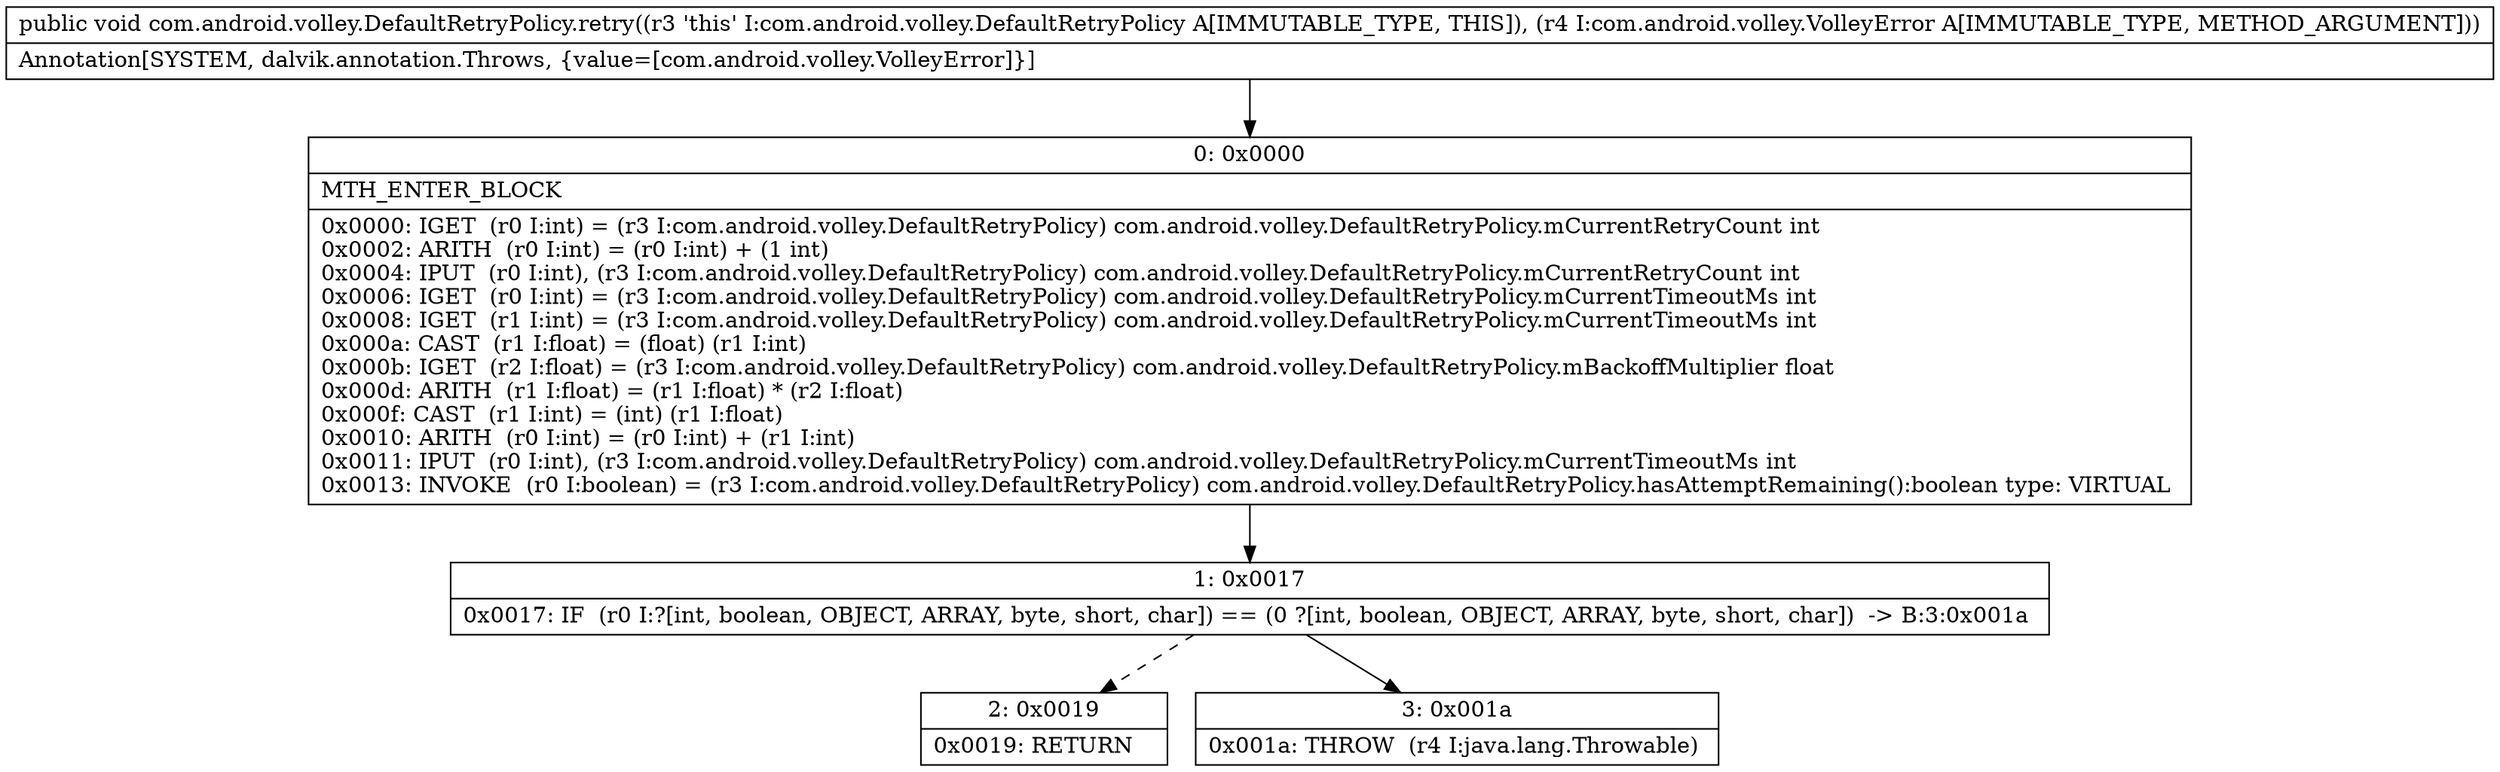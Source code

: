 digraph "CFG forcom.android.volley.DefaultRetryPolicy.retry(Lcom\/android\/volley\/VolleyError;)V" {
Node_0 [shape=record,label="{0\:\ 0x0000|MTH_ENTER_BLOCK\l|0x0000: IGET  (r0 I:int) = (r3 I:com.android.volley.DefaultRetryPolicy) com.android.volley.DefaultRetryPolicy.mCurrentRetryCount int \l0x0002: ARITH  (r0 I:int) = (r0 I:int) + (1 int) \l0x0004: IPUT  (r0 I:int), (r3 I:com.android.volley.DefaultRetryPolicy) com.android.volley.DefaultRetryPolicy.mCurrentRetryCount int \l0x0006: IGET  (r0 I:int) = (r3 I:com.android.volley.DefaultRetryPolicy) com.android.volley.DefaultRetryPolicy.mCurrentTimeoutMs int \l0x0008: IGET  (r1 I:int) = (r3 I:com.android.volley.DefaultRetryPolicy) com.android.volley.DefaultRetryPolicy.mCurrentTimeoutMs int \l0x000a: CAST  (r1 I:float) = (float) (r1 I:int) \l0x000b: IGET  (r2 I:float) = (r3 I:com.android.volley.DefaultRetryPolicy) com.android.volley.DefaultRetryPolicy.mBackoffMultiplier float \l0x000d: ARITH  (r1 I:float) = (r1 I:float) * (r2 I:float) \l0x000f: CAST  (r1 I:int) = (int) (r1 I:float) \l0x0010: ARITH  (r0 I:int) = (r0 I:int) + (r1 I:int) \l0x0011: IPUT  (r0 I:int), (r3 I:com.android.volley.DefaultRetryPolicy) com.android.volley.DefaultRetryPolicy.mCurrentTimeoutMs int \l0x0013: INVOKE  (r0 I:boolean) = (r3 I:com.android.volley.DefaultRetryPolicy) com.android.volley.DefaultRetryPolicy.hasAttemptRemaining():boolean type: VIRTUAL \l}"];
Node_1 [shape=record,label="{1\:\ 0x0017|0x0017: IF  (r0 I:?[int, boolean, OBJECT, ARRAY, byte, short, char]) == (0 ?[int, boolean, OBJECT, ARRAY, byte, short, char])  \-\> B:3:0x001a \l}"];
Node_2 [shape=record,label="{2\:\ 0x0019|0x0019: RETURN   \l}"];
Node_3 [shape=record,label="{3\:\ 0x001a|0x001a: THROW  (r4 I:java.lang.Throwable) \l}"];
MethodNode[shape=record,label="{public void com.android.volley.DefaultRetryPolicy.retry((r3 'this' I:com.android.volley.DefaultRetryPolicy A[IMMUTABLE_TYPE, THIS]), (r4 I:com.android.volley.VolleyError A[IMMUTABLE_TYPE, METHOD_ARGUMENT]))  | Annotation[SYSTEM, dalvik.annotation.Throws, \{value=[com.android.volley.VolleyError]\}]\l}"];
MethodNode -> Node_0;
Node_0 -> Node_1;
Node_1 -> Node_2[style=dashed];
Node_1 -> Node_3;
}

